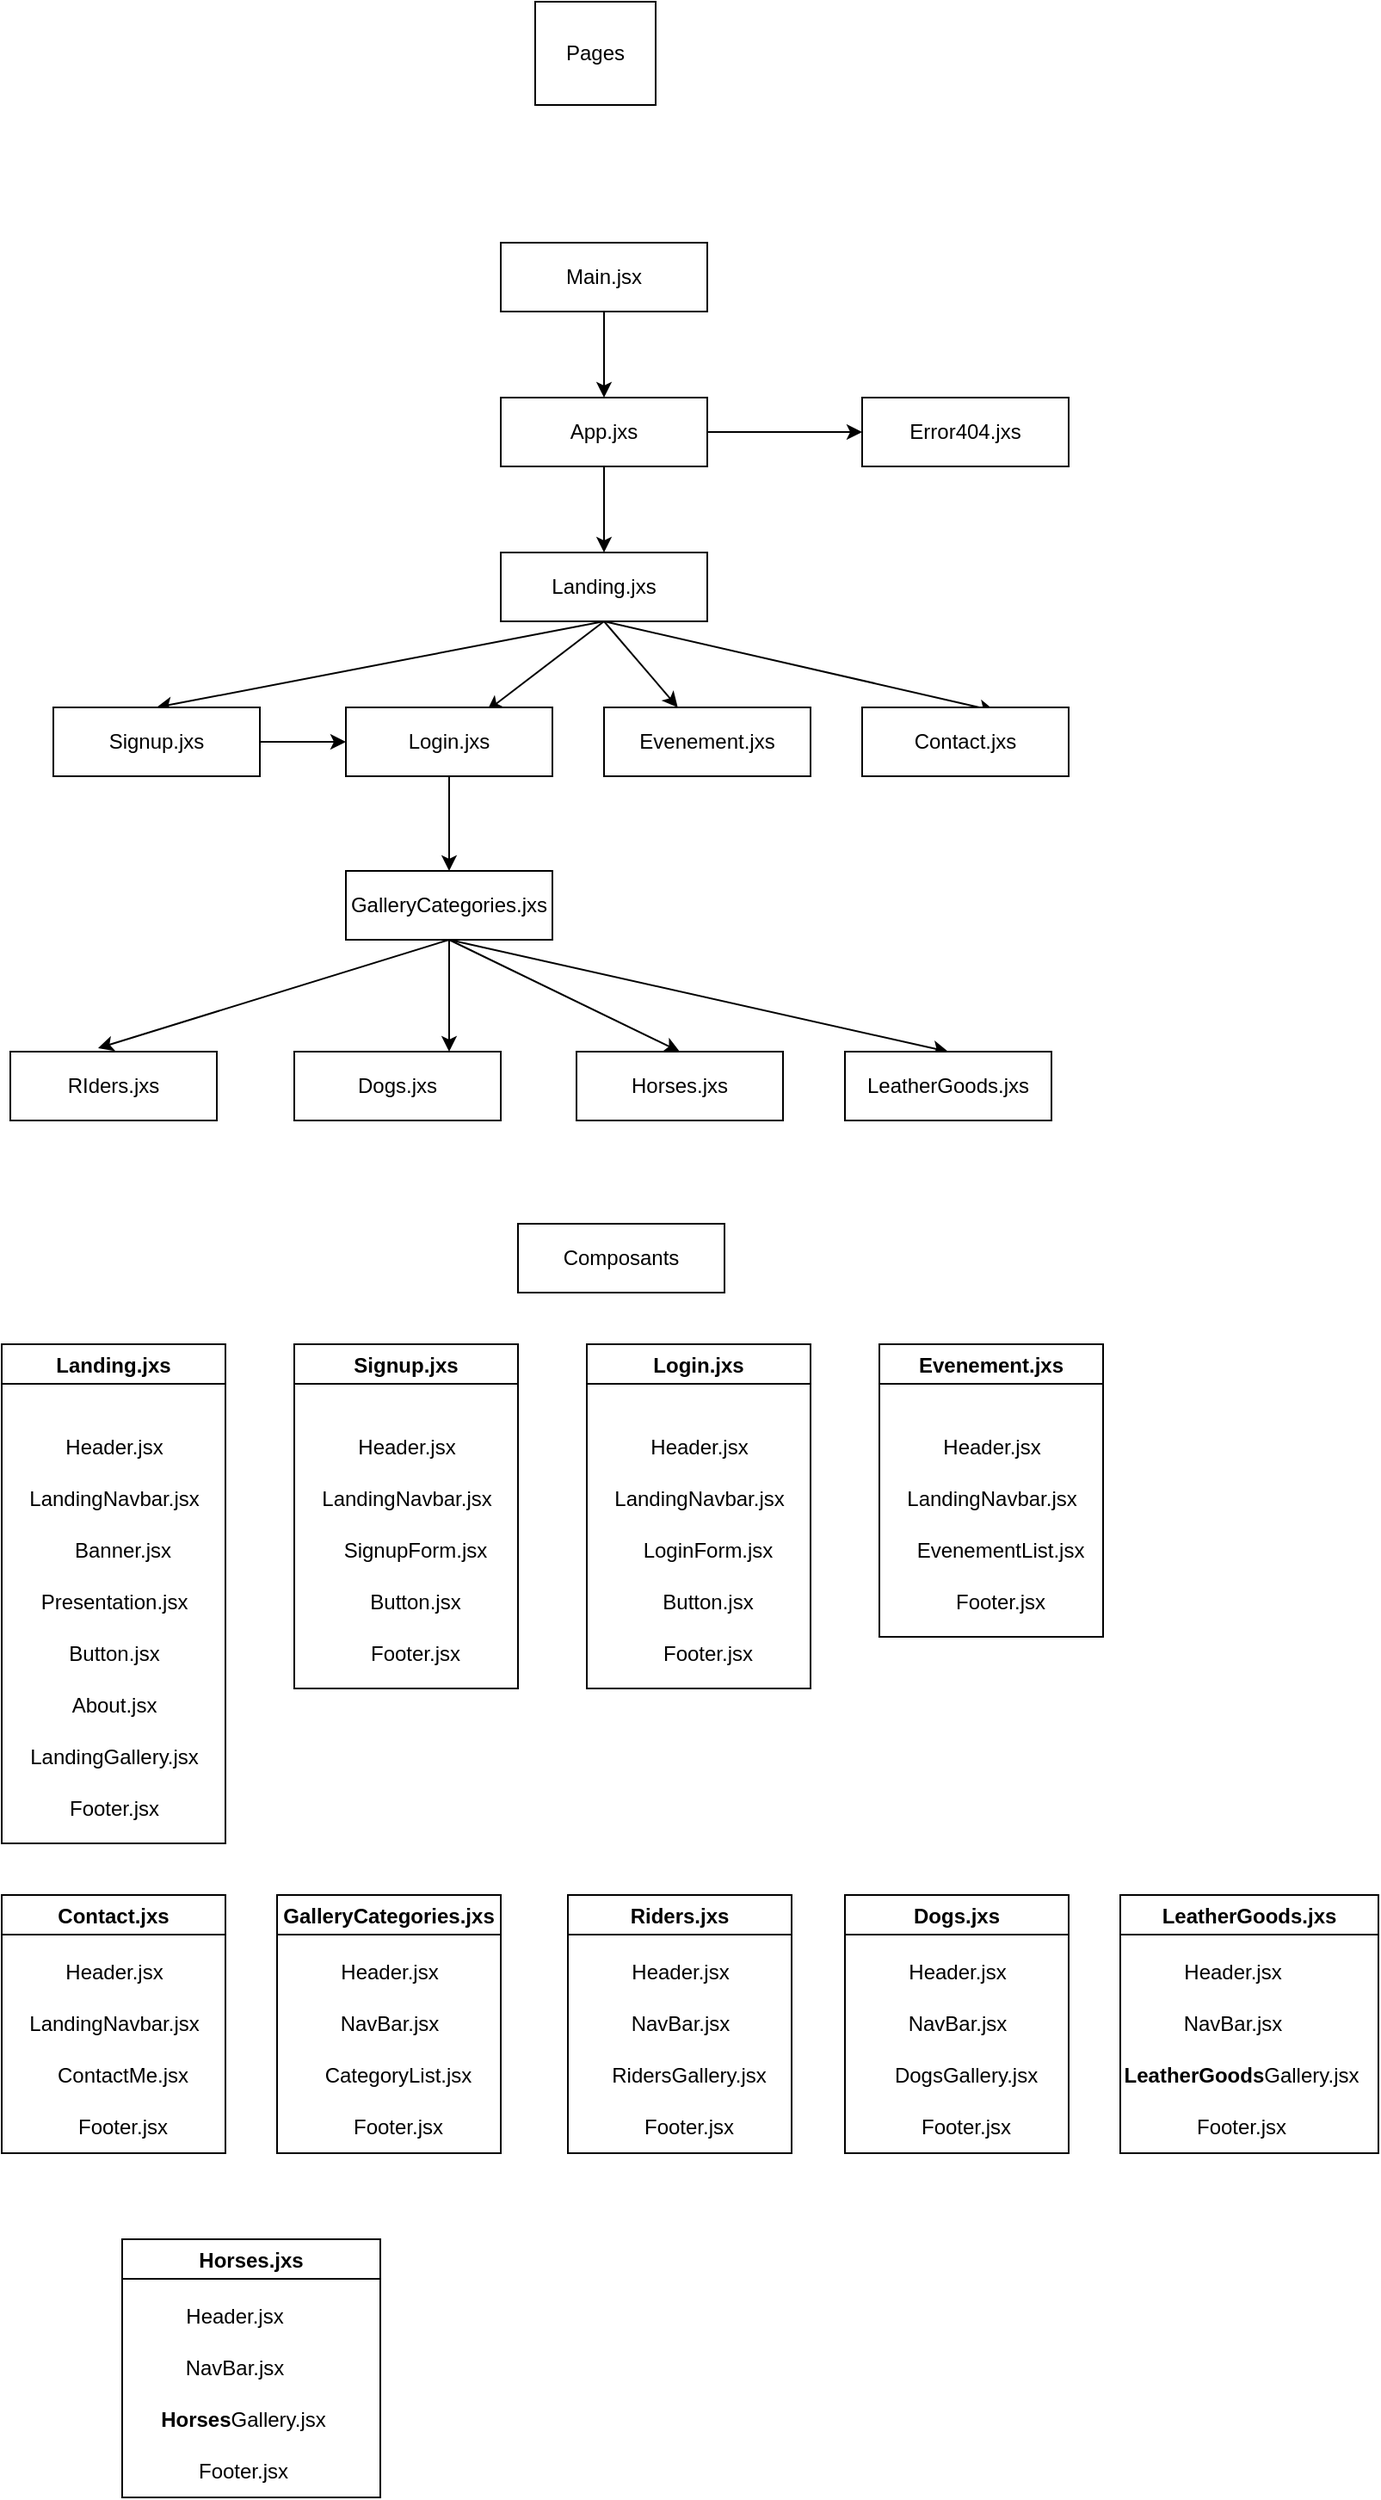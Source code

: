 <mxfile>
    <diagram id="ukkMosmh-r6SpEbxkxae" name="Page-1">
        <mxGraphModel dx="383" dy="702" grid="1" gridSize="10" guides="1" tooltips="1" connect="1" arrows="1" fold="1" page="1" pageScale="1" pageWidth="827" pageHeight="1169" math="0" shadow="0">
            <root>
                <mxCell id="0"/>
                <mxCell id="1" parent="0"/>
                <mxCell id="3" value="Pages" style="rounded=0;whiteSpace=wrap;html=1;" vertex="1" parent="1">
                    <mxGeometry x="330" y="80" width="70" height="60" as="geometry"/>
                </mxCell>
                <mxCell id="6" style="edgeStyle=none;html=1;exitX=0.5;exitY=1;exitDx=0;exitDy=0;" edge="1" parent="1" source="4" target="5">
                    <mxGeometry relative="1" as="geometry"/>
                </mxCell>
                <mxCell id="4" value="Main.jsx&lt;br&gt;" style="rounded=0;whiteSpace=wrap;html=1;" vertex="1" parent="1">
                    <mxGeometry x="310" y="220" width="120" height="40" as="geometry"/>
                </mxCell>
                <mxCell id="8" style="edgeStyle=none;html=1;exitX=0.5;exitY=1;exitDx=0;exitDy=0;entryX=0.5;entryY=0;entryDx=0;entryDy=0;" edge="1" parent="1" source="5" target="7">
                    <mxGeometry relative="1" as="geometry"/>
                </mxCell>
                <mxCell id="10" style="edgeStyle=none;html=1;exitX=1;exitY=0.5;exitDx=0;exitDy=0;entryX=0;entryY=0.5;entryDx=0;entryDy=0;" edge="1" parent="1" source="5" target="9">
                    <mxGeometry relative="1" as="geometry"/>
                </mxCell>
                <mxCell id="5" value="App.jxs" style="rounded=0;whiteSpace=wrap;html=1;" vertex="1" parent="1">
                    <mxGeometry x="310" y="310" width="120" height="40" as="geometry"/>
                </mxCell>
                <mxCell id="30" style="edgeStyle=none;html=1;exitX=0.5;exitY=1;exitDx=0;exitDy=0;" edge="1" parent="1" source="7" target="22">
                    <mxGeometry relative="1" as="geometry"/>
                </mxCell>
                <mxCell id="31" style="edgeStyle=none;html=1;exitX=0.5;exitY=1;exitDx=0;exitDy=0;entryX=0.683;entryY=0.05;entryDx=0;entryDy=0;entryPerimeter=0;" edge="1" parent="1" source="7" target="12">
                    <mxGeometry relative="1" as="geometry"/>
                </mxCell>
                <mxCell id="32" style="edgeStyle=none;html=1;exitX=0.5;exitY=1;exitDx=0;exitDy=0;entryX=0.5;entryY=0;entryDx=0;entryDy=0;" edge="1" parent="1" source="7" target="11">
                    <mxGeometry relative="1" as="geometry"/>
                </mxCell>
                <mxCell id="33" style="edgeStyle=none;html=1;exitX=0.5;exitY=1;exitDx=0;exitDy=0;entryX=0.642;entryY=0.05;entryDx=0;entryDy=0;entryPerimeter=0;" edge="1" parent="1" source="7" target="23">
                    <mxGeometry relative="1" as="geometry"/>
                </mxCell>
                <mxCell id="7" value="Landing.jxs" style="rounded=0;whiteSpace=wrap;html=1;" vertex="1" parent="1">
                    <mxGeometry x="310" y="400" width="120" height="40" as="geometry"/>
                </mxCell>
                <mxCell id="9" value="Error404.jxs" style="rounded=0;whiteSpace=wrap;html=1;" vertex="1" parent="1">
                    <mxGeometry x="520" y="310" width="120" height="40" as="geometry"/>
                </mxCell>
                <mxCell id="20" style="edgeStyle=none;html=1;" edge="1" parent="1" source="11" target="12">
                    <mxGeometry relative="1" as="geometry"/>
                </mxCell>
                <mxCell id="11" value="Signup.jxs" style="rounded=0;whiteSpace=wrap;html=1;" vertex="1" parent="1">
                    <mxGeometry x="50" y="490" width="120" height="40" as="geometry"/>
                </mxCell>
                <mxCell id="21" style="edgeStyle=none;html=1;exitX=0.5;exitY=1;exitDx=0;exitDy=0;" edge="1" parent="1" source="12" target="19">
                    <mxGeometry relative="1" as="geometry"/>
                </mxCell>
                <mxCell id="12" value="Login.jxs" style="rounded=0;whiteSpace=wrap;html=1;" vertex="1" parent="1">
                    <mxGeometry x="220" y="490" width="120" height="40" as="geometry"/>
                </mxCell>
                <mxCell id="38" style="edgeStyle=none;html=1;exitX=0.5;exitY=1;exitDx=0;exitDy=0;entryX=0.425;entryY=-0.05;entryDx=0;entryDy=0;entryPerimeter=0;" edge="1" parent="1" source="19" target="34">
                    <mxGeometry relative="1" as="geometry"/>
                </mxCell>
                <mxCell id="39" style="edgeStyle=none;html=1;exitX=0.5;exitY=1;exitDx=0;exitDy=0;entryX=0.75;entryY=0;entryDx=0;entryDy=0;" edge="1" parent="1" source="19" target="35">
                    <mxGeometry relative="1" as="geometry"/>
                </mxCell>
                <mxCell id="40" style="edgeStyle=none;html=1;exitX=0.5;exitY=1;exitDx=0;exitDy=0;entryX=0.5;entryY=0;entryDx=0;entryDy=0;" edge="1" parent="1" source="19" target="36">
                    <mxGeometry relative="1" as="geometry"/>
                </mxCell>
                <mxCell id="41" style="edgeStyle=none;html=1;exitX=0.5;exitY=1;exitDx=0;exitDy=0;entryX=0.5;entryY=0;entryDx=0;entryDy=0;" edge="1" parent="1" source="19" target="37">
                    <mxGeometry relative="1" as="geometry"/>
                </mxCell>
                <mxCell id="19" value="GalleryCategories.jxs" style="rounded=0;whiteSpace=wrap;html=1;" vertex="1" parent="1">
                    <mxGeometry x="220" y="585" width="120" height="40" as="geometry"/>
                </mxCell>
                <mxCell id="22" value="Evenement.jxs" style="rounded=0;whiteSpace=wrap;html=1;" vertex="1" parent="1">
                    <mxGeometry x="370" y="490" width="120" height="40" as="geometry"/>
                </mxCell>
                <mxCell id="23" value="Contact.jxs" style="rounded=0;whiteSpace=wrap;html=1;" vertex="1" parent="1">
                    <mxGeometry x="520" y="490" width="120" height="40" as="geometry"/>
                </mxCell>
                <mxCell id="34" value="RIders.jxs" style="rounded=0;whiteSpace=wrap;html=1;" vertex="1" parent="1">
                    <mxGeometry x="25" y="690" width="120" height="40" as="geometry"/>
                </mxCell>
                <mxCell id="35" value="Dogs.jxs" style="rounded=0;whiteSpace=wrap;html=1;" vertex="1" parent="1">
                    <mxGeometry x="190" y="690" width="120" height="40" as="geometry"/>
                </mxCell>
                <mxCell id="36" value="Horses.jxs" style="rounded=0;whiteSpace=wrap;html=1;" vertex="1" parent="1">
                    <mxGeometry x="354" y="690" width="120" height="40" as="geometry"/>
                </mxCell>
                <mxCell id="37" value="LeatherGoods.jxs" style="rounded=0;whiteSpace=wrap;html=1;" vertex="1" parent="1">
                    <mxGeometry x="510" y="690" width="120" height="40" as="geometry"/>
                </mxCell>
                <mxCell id="42" value="Composants" style="rounded=0;whiteSpace=wrap;html=1;" vertex="1" parent="1">
                    <mxGeometry x="320" y="790" width="120" height="40" as="geometry"/>
                </mxCell>
                <mxCell id="44" value="Landing.jxs" style="swimlane;" vertex="1" parent="1">
                    <mxGeometry x="20" y="860" width="130" height="290" as="geometry">
                        <mxRectangle x="140" y="870" width="110" height="30" as="alternateBounds"/>
                    </mxGeometry>
                </mxCell>
                <mxCell id="47" value="LandingNavbar.jsx" style="text;html=1;align=center;verticalAlign=middle;resizable=0;points=[];autosize=1;strokeColor=none;fillColor=none;" vertex="1" parent="44">
                    <mxGeometry x="5" y="75" width="120" height="30" as="geometry"/>
                </mxCell>
                <mxCell id="48" value="Banner.jsx" style="text;html=1;align=center;verticalAlign=middle;resizable=0;points=[];autosize=1;strokeColor=none;fillColor=none;" vertex="1" parent="44">
                    <mxGeometry x="30" y="105" width="80" height="30" as="geometry"/>
                </mxCell>
                <mxCell id="45" value="Header.jsx" style="text;html=1;align=center;verticalAlign=middle;resizable=0;points=[];autosize=1;strokeColor=none;fillColor=none;" vertex="1" parent="44">
                    <mxGeometry x="25" y="45" width="80" height="30" as="geometry"/>
                </mxCell>
                <mxCell id="51" value="Presentation.jsx" style="text;html=1;align=center;verticalAlign=middle;resizable=0;points=[];autosize=1;strokeColor=none;fillColor=none;" vertex="1" parent="44">
                    <mxGeometry x="10" y="135" width="110" height="30" as="geometry"/>
                </mxCell>
                <mxCell id="52" value="Button.jsx" style="text;html=1;align=center;verticalAlign=middle;resizable=0;points=[];autosize=1;strokeColor=none;fillColor=none;" vertex="1" parent="44">
                    <mxGeometry x="25" y="165" width="80" height="30" as="geometry"/>
                </mxCell>
                <mxCell id="53" value="About.jsx" style="text;html=1;align=center;verticalAlign=middle;resizable=0;points=[];autosize=1;strokeColor=none;fillColor=none;" vertex="1" parent="44">
                    <mxGeometry x="30" y="195" width="70" height="30" as="geometry"/>
                </mxCell>
                <mxCell id="54" value="LandingGallery.jsx" style="text;html=1;align=center;verticalAlign=middle;resizable=0;points=[];autosize=1;strokeColor=none;fillColor=none;" vertex="1" parent="44">
                    <mxGeometry x="5" y="225" width="120" height="30" as="geometry"/>
                </mxCell>
                <mxCell id="58" value="Footer.jsx" style="text;html=1;align=center;verticalAlign=middle;resizable=0;points=[];autosize=1;strokeColor=none;fillColor=none;" vertex="1" parent="44">
                    <mxGeometry x="25" y="255" width="80" height="30" as="geometry"/>
                </mxCell>
                <mxCell id="59" value="Signup.jxs" style="swimlane;" vertex="1" parent="1">
                    <mxGeometry x="190" y="860" width="130" height="200" as="geometry">
                        <mxRectangle x="140" y="870" width="110" height="30" as="alternateBounds"/>
                    </mxGeometry>
                </mxCell>
                <mxCell id="60" value="LandingNavbar.jsx" style="text;html=1;align=center;verticalAlign=middle;resizable=0;points=[];autosize=1;strokeColor=none;fillColor=none;" vertex="1" parent="59">
                    <mxGeometry x="5" y="75" width="120" height="30" as="geometry"/>
                </mxCell>
                <mxCell id="61" value="SignupForm.jsx" style="text;html=1;align=center;verticalAlign=middle;resizable=0;points=[];autosize=1;strokeColor=none;fillColor=none;" vertex="1" parent="59">
                    <mxGeometry x="15" y="105" width="110" height="30" as="geometry"/>
                </mxCell>
                <mxCell id="62" value="Header.jsx" style="text;html=1;align=center;verticalAlign=middle;resizable=0;points=[];autosize=1;strokeColor=none;fillColor=none;" vertex="1" parent="59">
                    <mxGeometry x="25" y="45" width="80" height="30" as="geometry"/>
                </mxCell>
                <mxCell id="64" value="Button.jsx" style="text;html=1;align=center;verticalAlign=middle;resizable=0;points=[];autosize=1;strokeColor=none;fillColor=none;" vertex="1" parent="59">
                    <mxGeometry x="30" y="135" width="80" height="30" as="geometry"/>
                </mxCell>
                <mxCell id="67" value="Footer.jsx" style="text;html=1;align=center;verticalAlign=middle;resizable=0;points=[];autosize=1;strokeColor=none;fillColor=none;" vertex="1" parent="59">
                    <mxGeometry x="30" y="165" width="80" height="30" as="geometry"/>
                </mxCell>
                <mxCell id="68" value="Login.jxs" style="swimlane;" vertex="1" parent="1">
                    <mxGeometry x="360" y="860" width="130" height="200" as="geometry">
                        <mxRectangle x="140" y="870" width="110" height="30" as="alternateBounds"/>
                    </mxGeometry>
                </mxCell>
                <mxCell id="69" value="LandingNavbar.jsx" style="text;html=1;align=center;verticalAlign=middle;resizable=0;points=[];autosize=1;strokeColor=none;fillColor=none;" vertex="1" parent="68">
                    <mxGeometry x="5" y="75" width="120" height="30" as="geometry"/>
                </mxCell>
                <mxCell id="70" value="LoginForm.jsx" style="text;html=1;align=center;verticalAlign=middle;resizable=0;points=[];autosize=1;strokeColor=none;fillColor=none;" vertex="1" parent="68">
                    <mxGeometry x="20" y="105" width="100" height="30" as="geometry"/>
                </mxCell>
                <mxCell id="71" value="Header.jsx" style="text;html=1;align=center;verticalAlign=middle;resizable=0;points=[];autosize=1;strokeColor=none;fillColor=none;" vertex="1" parent="68">
                    <mxGeometry x="25" y="45" width="80" height="30" as="geometry"/>
                </mxCell>
                <mxCell id="72" value="Button.jsx" style="text;html=1;align=center;verticalAlign=middle;resizable=0;points=[];autosize=1;strokeColor=none;fillColor=none;" vertex="1" parent="68">
                    <mxGeometry x="30" y="135" width="80" height="30" as="geometry"/>
                </mxCell>
                <mxCell id="73" value="Footer.jsx" style="text;html=1;align=center;verticalAlign=middle;resizable=0;points=[];autosize=1;strokeColor=none;fillColor=none;" vertex="1" parent="68">
                    <mxGeometry x="30" y="165" width="80" height="30" as="geometry"/>
                </mxCell>
                <mxCell id="74" value="Evenement.jxs" style="swimlane;" vertex="1" parent="1">
                    <mxGeometry x="530" y="860" width="130" height="170" as="geometry">
                        <mxRectangle x="140" y="870" width="110" height="30" as="alternateBounds"/>
                    </mxGeometry>
                </mxCell>
                <mxCell id="75" value="LandingNavbar.jsx" style="text;html=1;align=center;verticalAlign=middle;resizable=0;points=[];autosize=1;strokeColor=none;fillColor=none;" vertex="1" parent="74">
                    <mxGeometry x="5" y="75" width="120" height="30" as="geometry"/>
                </mxCell>
                <mxCell id="77" value="Header.jsx" style="text;html=1;align=center;verticalAlign=middle;resizable=0;points=[];autosize=1;strokeColor=none;fillColor=none;" vertex="1" parent="74">
                    <mxGeometry x="25" y="45" width="80" height="30" as="geometry"/>
                </mxCell>
                <mxCell id="78" value="EvenementList.jsx" style="text;html=1;align=center;verticalAlign=middle;resizable=0;points=[];autosize=1;strokeColor=none;fillColor=none;" vertex="1" parent="74">
                    <mxGeometry x="10" y="105" width="120" height="30" as="geometry"/>
                </mxCell>
                <mxCell id="79" value="Footer.jsx" style="text;html=1;align=center;verticalAlign=middle;resizable=0;points=[];autosize=1;strokeColor=none;fillColor=none;" vertex="1" parent="74">
                    <mxGeometry x="30" y="135" width="80" height="30" as="geometry"/>
                </mxCell>
                <mxCell id="81" value="Contact.jxs" style="swimlane;" vertex="1" parent="1">
                    <mxGeometry x="20" y="1180" width="130" height="150" as="geometry">
                        <mxRectangle x="140" y="870" width="110" height="30" as="alternateBounds"/>
                    </mxGeometry>
                </mxCell>
                <mxCell id="82" value="LandingNavbar.jsx" style="text;html=1;align=center;verticalAlign=middle;resizable=0;points=[];autosize=1;strokeColor=none;fillColor=none;" vertex="1" parent="81">
                    <mxGeometry x="5" y="60" width="120" height="30" as="geometry"/>
                </mxCell>
                <mxCell id="83" value="Header.jsx" style="text;html=1;align=center;verticalAlign=middle;resizable=0;points=[];autosize=1;strokeColor=none;fillColor=none;" vertex="1" parent="81">
                    <mxGeometry x="25" y="30" width="80" height="30" as="geometry"/>
                </mxCell>
                <mxCell id="84" value="ContactMe.jsx" style="text;html=1;align=center;verticalAlign=middle;resizable=0;points=[];autosize=1;strokeColor=none;fillColor=none;" vertex="1" parent="81">
                    <mxGeometry x="20" y="90" width="100" height="30" as="geometry"/>
                </mxCell>
                <mxCell id="85" value="Footer.jsx" style="text;html=1;align=center;verticalAlign=middle;resizable=0;points=[];autosize=1;strokeColor=none;fillColor=none;" vertex="1" parent="81">
                    <mxGeometry x="30" y="120" width="80" height="30" as="geometry"/>
                </mxCell>
                <mxCell id="86" value="GalleryCategories.jxs" style="swimlane;" vertex="1" parent="1">
                    <mxGeometry x="180" y="1180" width="130" height="150" as="geometry">
                        <mxRectangle x="140" y="870" width="110" height="30" as="alternateBounds"/>
                    </mxGeometry>
                </mxCell>
                <mxCell id="87" value="NavBar.jsx" style="text;html=1;align=center;verticalAlign=middle;resizable=0;points=[];autosize=1;strokeColor=none;fillColor=none;" vertex="1" parent="86">
                    <mxGeometry x="25" y="60" width="80" height="30" as="geometry"/>
                </mxCell>
                <mxCell id="88" value="Header.jsx" style="text;html=1;align=center;verticalAlign=middle;resizable=0;points=[];autosize=1;strokeColor=none;fillColor=none;" vertex="1" parent="86">
                    <mxGeometry x="25" y="30" width="80" height="30" as="geometry"/>
                </mxCell>
                <mxCell id="89" value="CategoryList.jsx" style="text;html=1;align=center;verticalAlign=middle;resizable=0;points=[];autosize=1;strokeColor=none;fillColor=none;" vertex="1" parent="86">
                    <mxGeometry x="15" y="90" width="110" height="30" as="geometry"/>
                </mxCell>
                <mxCell id="90" value="Footer.jsx" style="text;html=1;align=center;verticalAlign=middle;resizable=0;points=[];autosize=1;strokeColor=none;fillColor=none;" vertex="1" parent="86">
                    <mxGeometry x="30" y="120" width="80" height="30" as="geometry"/>
                </mxCell>
                <mxCell id="92" value="Riders.jxs" style="swimlane;" vertex="1" parent="1">
                    <mxGeometry x="349" y="1180" width="130" height="150" as="geometry">
                        <mxRectangle x="140" y="870" width="110" height="30" as="alternateBounds"/>
                    </mxGeometry>
                </mxCell>
                <mxCell id="93" value="NavBar.jsx" style="text;html=1;align=center;verticalAlign=middle;resizable=0;points=[];autosize=1;strokeColor=none;fillColor=none;" vertex="1" parent="92">
                    <mxGeometry x="25" y="60" width="80" height="30" as="geometry"/>
                </mxCell>
                <mxCell id="94" value="Header.jsx" style="text;html=1;align=center;verticalAlign=middle;resizable=0;points=[];autosize=1;strokeColor=none;fillColor=none;" vertex="1" parent="92">
                    <mxGeometry x="25" y="30" width="80" height="30" as="geometry"/>
                </mxCell>
                <mxCell id="95" value="RidersGallery.jsx" style="text;html=1;align=center;verticalAlign=middle;resizable=0;points=[];autosize=1;strokeColor=none;fillColor=none;" vertex="1" parent="92">
                    <mxGeometry x="15" y="90" width="110" height="30" as="geometry"/>
                </mxCell>
                <mxCell id="96" value="Footer.jsx" style="text;html=1;align=center;verticalAlign=middle;resizable=0;points=[];autosize=1;strokeColor=none;fillColor=none;" vertex="1" parent="92">
                    <mxGeometry x="30" y="120" width="80" height="30" as="geometry"/>
                </mxCell>
                <mxCell id="97" value="Dogs.jxs" style="swimlane;" vertex="1" parent="1">
                    <mxGeometry x="510" y="1180" width="130" height="150" as="geometry">
                        <mxRectangle x="140" y="870" width="110" height="30" as="alternateBounds"/>
                    </mxGeometry>
                </mxCell>
                <mxCell id="98" value="NavBar.jsx" style="text;html=1;align=center;verticalAlign=middle;resizable=0;points=[];autosize=1;strokeColor=none;fillColor=none;" vertex="1" parent="97">
                    <mxGeometry x="25" y="60" width="80" height="30" as="geometry"/>
                </mxCell>
                <mxCell id="99" value="Header.jsx" style="text;html=1;align=center;verticalAlign=middle;resizable=0;points=[];autosize=1;strokeColor=none;fillColor=none;" vertex="1" parent="97">
                    <mxGeometry x="25" y="30" width="80" height="30" as="geometry"/>
                </mxCell>
                <mxCell id="100" value="DogsGallery.jsx" style="text;html=1;align=center;verticalAlign=middle;resizable=0;points=[];autosize=1;strokeColor=none;fillColor=none;" vertex="1" parent="97">
                    <mxGeometry x="15" y="90" width="110" height="30" as="geometry"/>
                </mxCell>
                <mxCell id="101" value="Footer.jsx" style="text;html=1;align=center;verticalAlign=middle;resizable=0;points=[];autosize=1;strokeColor=none;fillColor=none;" vertex="1" parent="97">
                    <mxGeometry x="30" y="120" width="80" height="30" as="geometry"/>
                </mxCell>
                <mxCell id="102" value="LeatherGoods.jxs" style="swimlane;" vertex="1" parent="1">
                    <mxGeometry x="670" y="1180" width="150" height="150" as="geometry">
                        <mxRectangle x="140" y="870" width="110" height="30" as="alternateBounds"/>
                    </mxGeometry>
                </mxCell>
                <mxCell id="103" value="NavBar.jsx" style="text;html=1;align=center;verticalAlign=middle;resizable=0;points=[];autosize=1;strokeColor=none;fillColor=none;" vertex="1" parent="102">
                    <mxGeometry x="25" y="60" width="80" height="30" as="geometry"/>
                </mxCell>
                <mxCell id="104" value="Header.jsx" style="text;html=1;align=center;verticalAlign=middle;resizable=0;points=[];autosize=1;strokeColor=none;fillColor=none;" vertex="1" parent="102">
                    <mxGeometry x="25" y="30" width="80" height="30" as="geometry"/>
                </mxCell>
                <mxCell id="105" value="&lt;span style=&quot;font-weight: 700;&quot;&gt;LeatherGoods&lt;/span&gt;Gallery.jsx" style="text;html=1;align=center;verticalAlign=middle;resizable=0;points=[];autosize=1;strokeColor=none;fillColor=none;" vertex="1" parent="102">
                    <mxGeometry x="-10" y="90" width="160" height="30" as="geometry"/>
                </mxCell>
                <mxCell id="106" value="Footer.jsx" style="text;html=1;align=center;verticalAlign=middle;resizable=0;points=[];autosize=1;strokeColor=none;fillColor=none;" vertex="1" parent="102">
                    <mxGeometry x="30" y="120" width="80" height="30" as="geometry"/>
                </mxCell>
                <mxCell id="107" value="Horses.jxs" style="swimlane;" vertex="1" parent="1">
                    <mxGeometry x="90" y="1380" width="150" height="150" as="geometry">
                        <mxRectangle x="140" y="870" width="110" height="30" as="alternateBounds"/>
                    </mxGeometry>
                </mxCell>
                <mxCell id="108" value="NavBar.jsx" style="text;html=1;align=center;verticalAlign=middle;resizable=0;points=[];autosize=1;strokeColor=none;fillColor=none;" vertex="1" parent="107">
                    <mxGeometry x="25" y="60" width="80" height="30" as="geometry"/>
                </mxCell>
                <mxCell id="109" value="Header.jsx" style="text;html=1;align=center;verticalAlign=middle;resizable=0;points=[];autosize=1;strokeColor=none;fillColor=none;" vertex="1" parent="107">
                    <mxGeometry x="25" y="30" width="80" height="30" as="geometry"/>
                </mxCell>
                <mxCell id="110" value="&lt;b&gt;Horses&lt;/b&gt;Gallery.jsx" style="text;html=1;align=center;verticalAlign=middle;resizable=0;points=[];autosize=1;strokeColor=none;fillColor=none;" vertex="1" parent="107">
                    <mxGeometry x="10" y="90" width="120" height="30" as="geometry"/>
                </mxCell>
                <mxCell id="111" value="Footer.jsx" style="text;html=1;align=center;verticalAlign=middle;resizable=0;points=[];autosize=1;strokeColor=none;fillColor=none;" vertex="1" parent="107">
                    <mxGeometry x="30" y="120" width="80" height="30" as="geometry"/>
                </mxCell>
            </root>
        </mxGraphModel>
    </diagram>
</mxfile>
